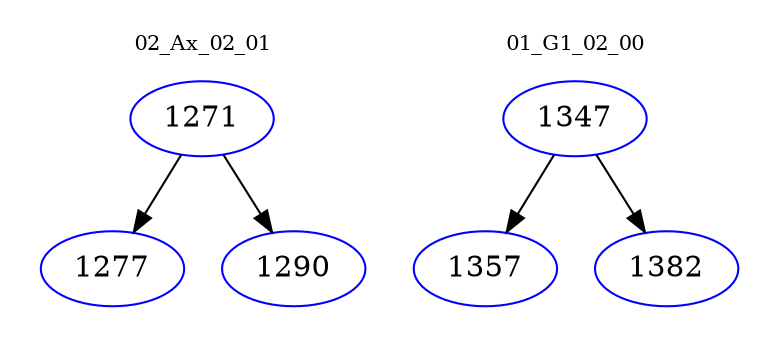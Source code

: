 digraph{
subgraph cluster_0 {
color = white
label = "02_Ax_02_01";
fontsize=10;
T0_1271 [label="1271", color="blue"]
T0_1271 -> T0_1277 [color="black"]
T0_1277 [label="1277", color="blue"]
T0_1271 -> T0_1290 [color="black"]
T0_1290 [label="1290", color="blue"]
}
subgraph cluster_1 {
color = white
label = "01_G1_02_00";
fontsize=10;
T1_1347 [label="1347", color="blue"]
T1_1347 -> T1_1357 [color="black"]
T1_1357 [label="1357", color="blue"]
T1_1347 -> T1_1382 [color="black"]
T1_1382 [label="1382", color="blue"]
}
}
